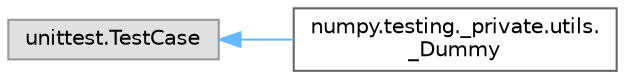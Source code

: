 digraph "Graphical Class Hierarchy"
{
 // LATEX_PDF_SIZE
  bgcolor="transparent";
  edge [fontname=Helvetica,fontsize=10,labelfontname=Helvetica,labelfontsize=10];
  node [fontname=Helvetica,fontsize=10,shape=box,height=0.2,width=0.4];
  rankdir="LR";
  Node0 [id="Node000000",label="unittest.TestCase",height=0.2,width=0.4,color="grey60", fillcolor="#E0E0E0", style="filled",tooltip=" "];
  Node0 -> Node1 [id="edge5834_Node000000_Node000001",dir="back",color="steelblue1",style="solid",tooltip=" "];
  Node1 [id="Node000001",label="numpy.testing._private.utils.\l_Dummy",height=0.2,width=0.4,color="grey40", fillcolor="white", style="filled",URL="$d0/d26/classnumpy_1_1testing_1_1__private_1_1utils_1_1__Dummy.html",tooltip=" "];
}
